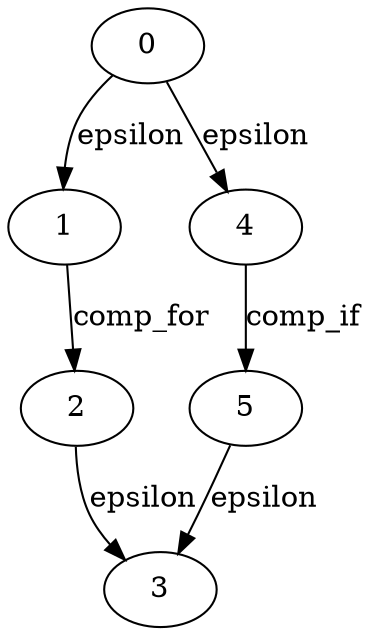 

digraph comp_iter {
  0->1[label=epsilon]
  1->2[label=comp_for]
  2->3[label=epsilon]
  0->4[label=epsilon]
  4->5[label=comp_if]
  5->3[label=epsilon]
}
